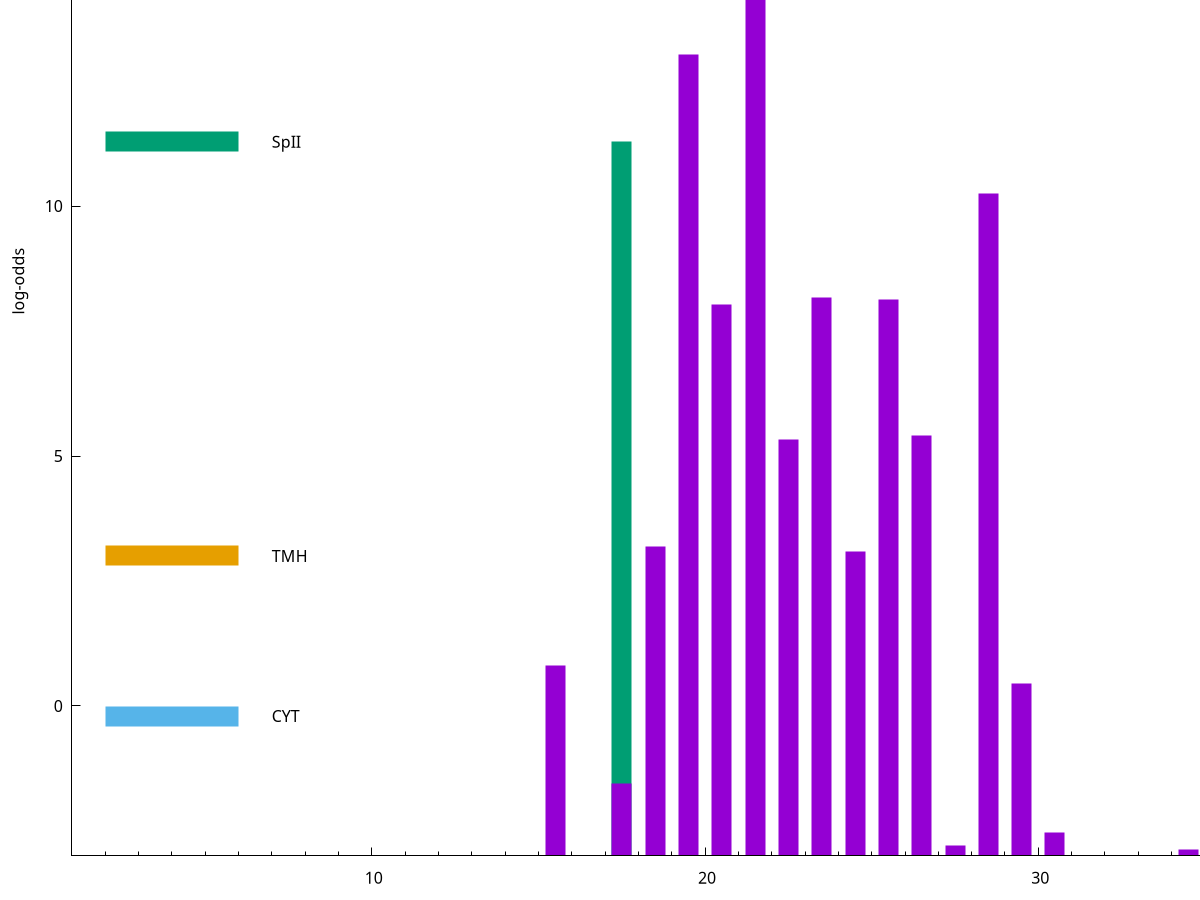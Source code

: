 set title "LipoP predictions for SRR5666496.gff"
set size 2., 1.4
set xrange [1:70] 
set mxtics 10
set yrange [-3:20]
set y2range [0:23]
set ylabel "log-odds"
set term postscript eps color solid "Helvetica" 30
set output "SRR5666496.gff.eps"
set arrow from 2,17.2348 to 6,17.2348 nohead lt 1 lw 20
set label "SpI" at 7,17.2348
set arrow from 2,11.2885 to 6,11.2885 nohead lt 2 lw 20
set label "SpII" at 7,11.2885
set arrow from 2,3.00085 to 6,3.00085 nohead lt 4 lw 20
set label "TMH" at 7,3.00085
set arrow from 2,-0.200913 to 6,-0.200913 nohead lt 3 lw 20
set label "CYT" at 7,-0.200913
set arrow from 2,17.2348 to 6,17.2348 nohead lt 1 lw 20
set label "SpI" at 7,17.2348
# NOTE: The scores below are the log-odds scores with the threshold
# NOTE: subtracted (a hack to make gnuplot make the histogram all
# NOTE: look nice).
plot "-" axes x1y2 title "" with impulses lt 2 lw 20, "-" axes x1y2 title "" with impulses lt 1 lw 20
17.500000 14.288500
e
21.500000 20.132900
19.500000 16.028100
28.500000 13.257700
23.500000 11.178190
25.500000 11.136500
20.500000 11.028820
26.500000 8.414330
22.500000 8.333270
18.500000 6.196180
24.500000 6.098290
15.500000 3.800530
29.500000 3.445224
35.500000 2.841918
17.500000 1.444450
30.500000 0.467690
27.500000 0.213030
34.500000 0.133000
31.500000 0.003960
e
exit
